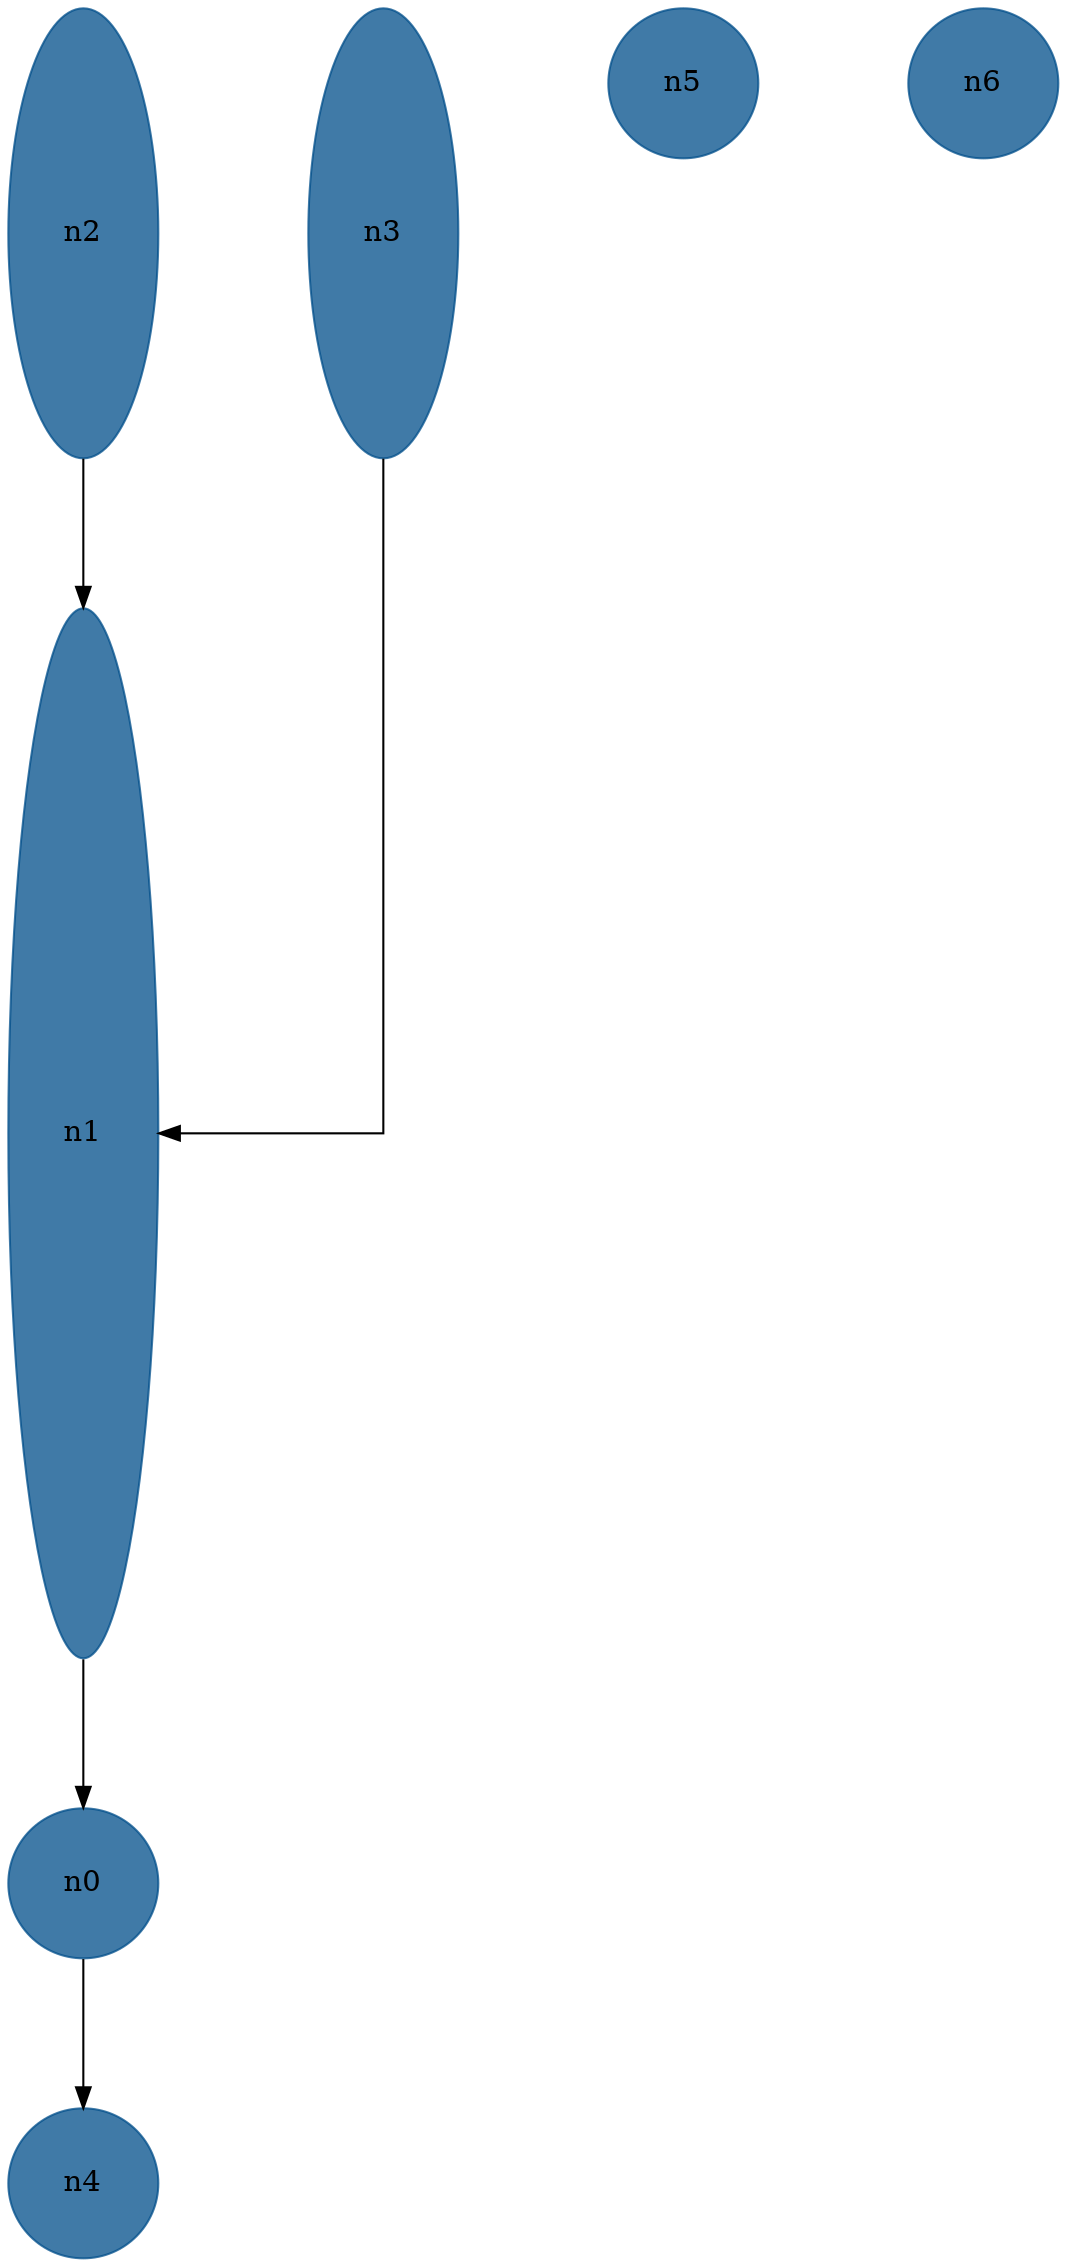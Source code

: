 //do not use DOT to generate pdf use NEATO or FDP
digraph{
layout="neato";
splines="ortho";
n2[shape="ellipse", style="filled", color="#004E8ABF", pos="0,15!", height="3", width="1"];
n2 -> n1;
n3[shape="ellipse", style="filled", color="#004E8ABF", pos="2,15!", height="3", width="1"];
n3 -> n1;
n5[shape="ellipse", style="filled", color="#004E8ABF", pos="4,16!", height="1", width="1"];
n6[shape="ellipse", style="filled", color="#004E8ABF", pos="6,16!", height="1", width="1"];
n1[shape="ellipse", style="filled", color="#004E8ABF", pos="0,9!", height="7", width="1"];
n1 -> n0;
n0[shape="ellipse", style="filled", color="#004E8ABF", pos="0,4!", height="1", width="1"];
n0 -> n4;
n4[shape="ellipse", style="filled", color="#004E8ABF", pos="0,2!", height="1", width="1"];
}